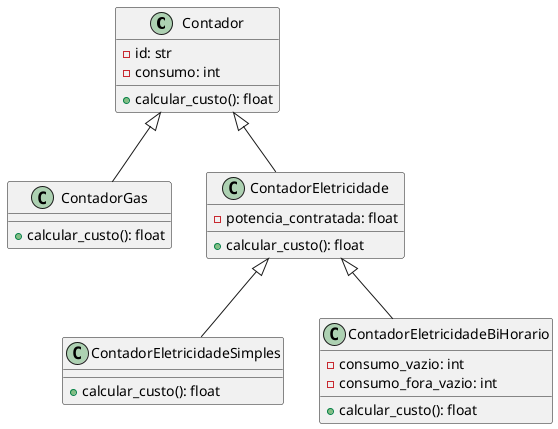 @startuml

class Contador {
    - id: str
    - consumo: int
    + calcular_custo(): float
}

class ContadorGas {
    + calcular_custo(): float
}

class ContadorEletricidade {
    - potencia_contratada: float
    + calcular_custo(): float
}

class ContadorEletricidadeSimples {
    + calcular_custo(): float
}

class ContadorEletricidadeBiHorario {
    - consumo_vazio: int
    - consumo_fora_vazio: int
    + calcular_custo(): float
}

Contador <|-- ContadorGas
Contador <|-- ContadorEletricidade
ContadorEletricidade <|-- ContadorEletricidadeSimples
ContadorEletricidade <|-- ContadorEletricidadeBiHorario

@enduml
